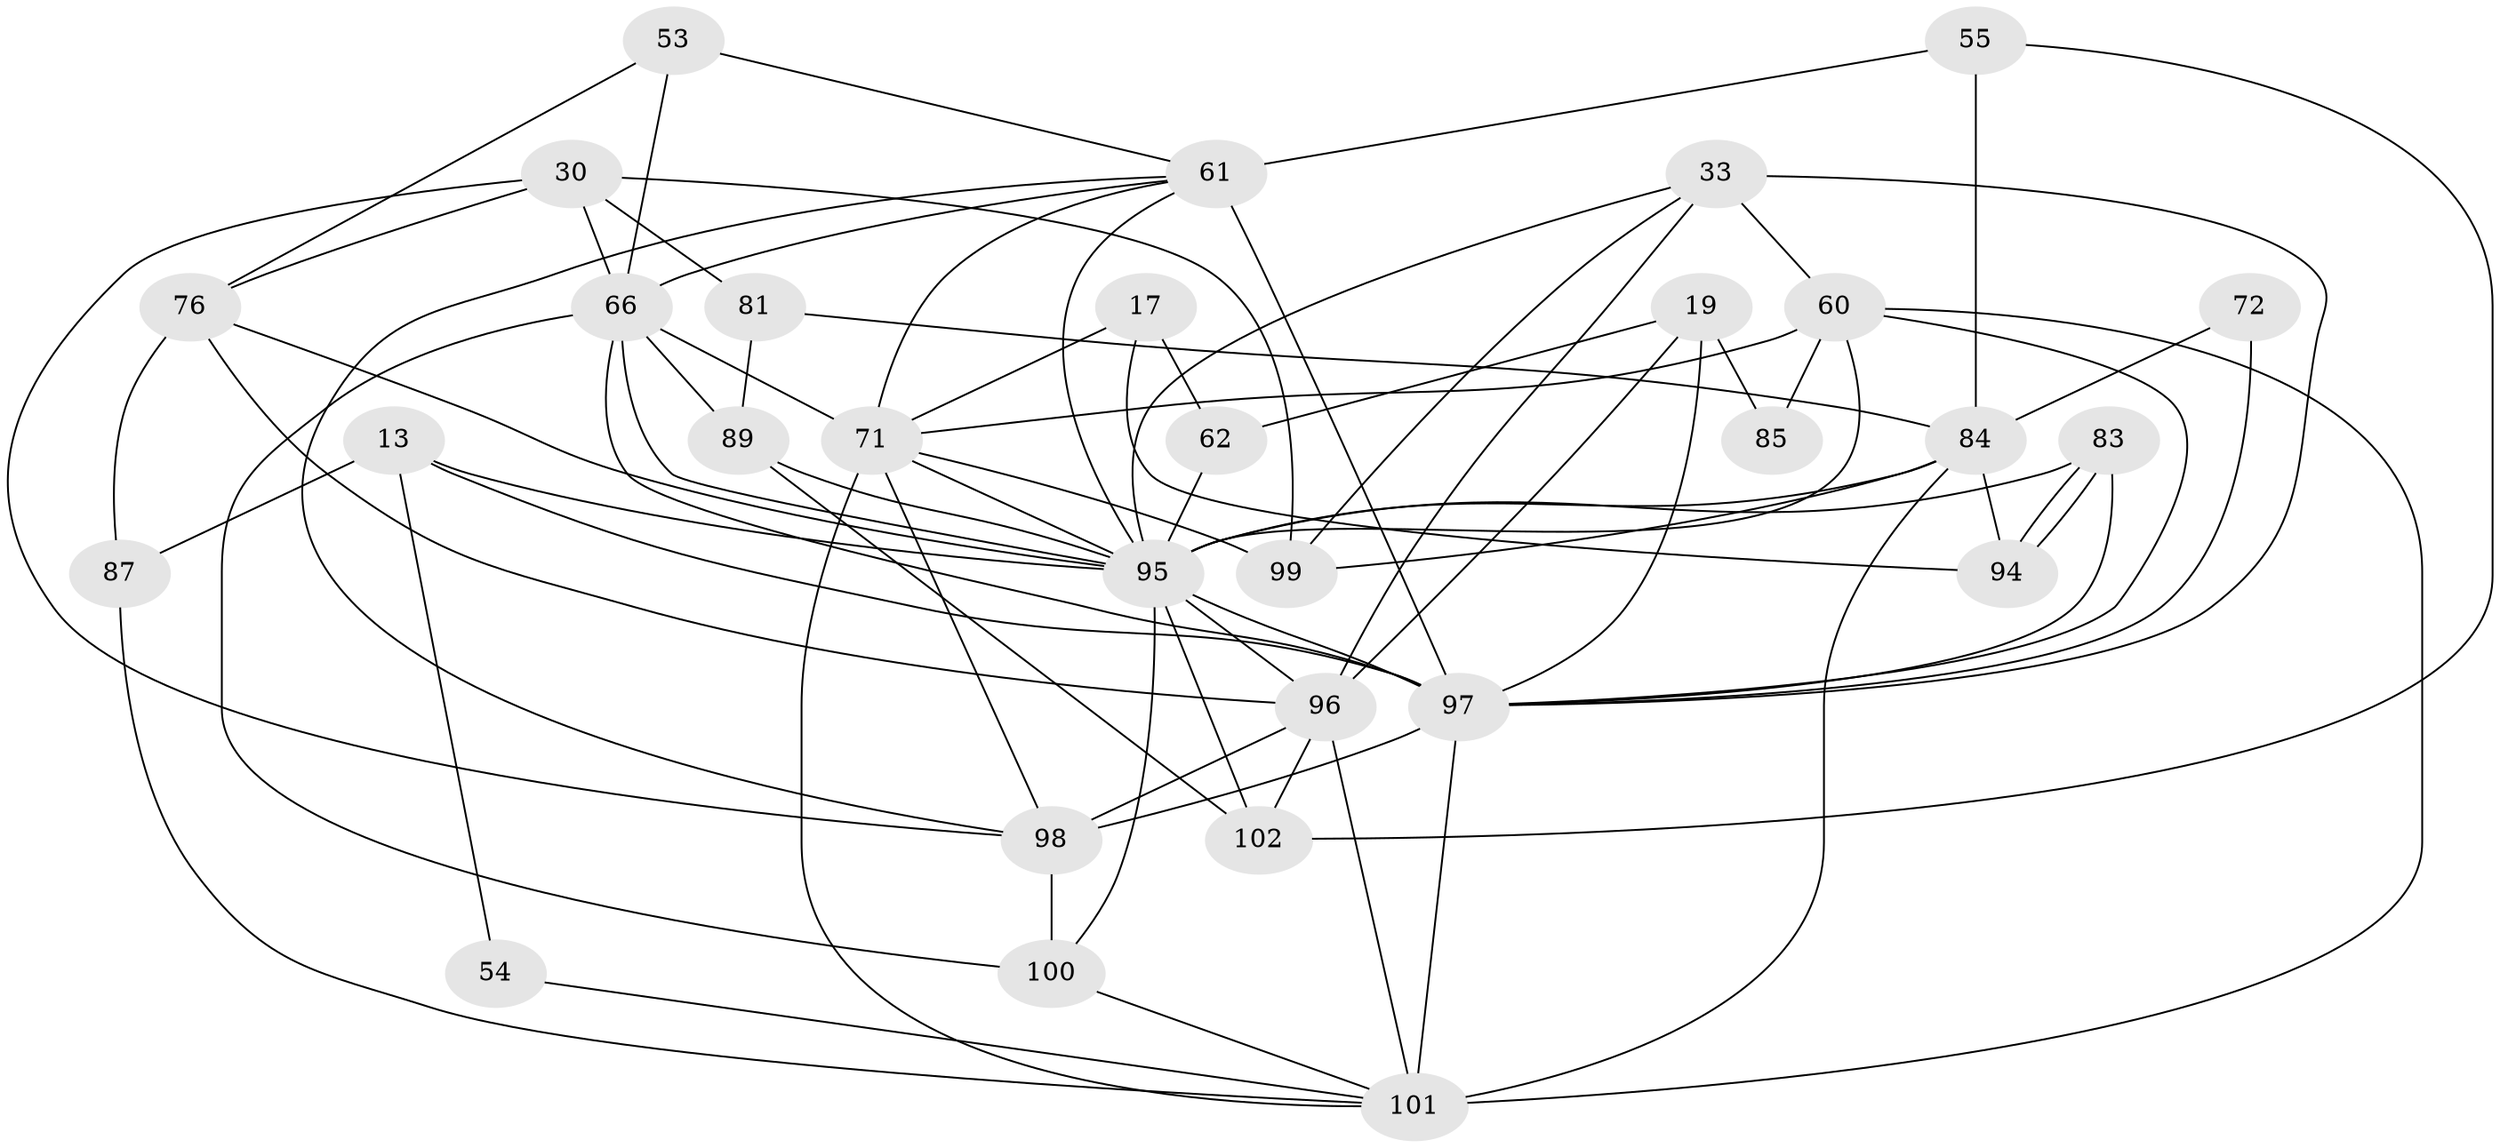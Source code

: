 // original degree distribution, {5: 0.19607843137254902, 6: 0.09803921568627451, 4: 0.3235294117647059, 2: 0.13725490196078433, 3: 0.21568627450980393, 7: 0.0196078431372549, 8: 0.00980392156862745}
// Generated by graph-tools (version 1.1) at 2025/52/03/04/25 21:52:57]
// undirected, 30 vertices, 77 edges
graph export_dot {
graph [start="1"]
  node [color=gray90,style=filled];
  13;
  17;
  19;
  30;
  33 [super="+3"];
  53 [super="+51"];
  54;
  55 [super="+20"];
  60 [super="+31"];
  61 [super="+57+40"];
  62 [super="+4"];
  66 [super="+63"];
  71 [super="+15+18+67+49"];
  72 [super="+44"];
  76 [super="+70"];
  81 [super="+79"];
  83 [super="+39"];
  84 [super="+34+58+26+78"];
  85;
  87 [super="+37"];
  89 [super="+41"];
  94 [super="+11"];
  95 [super="+86+91+77+90"];
  96 [super="+2+65"];
  97 [super="+9+82+35+74"];
  98 [super="+46+64+93"];
  99 [super="+50"];
  100 [super="+36+27+56"];
  101 [super="+14+92"];
  102 [super="+22"];
  13 -- 97;
  13 -- 54;
  13 -- 87;
  13 -- 95 [weight=2];
  17 -- 62 [weight=2];
  17 -- 71;
  17 -- 94;
  19 -- 62 [weight=2];
  19 -- 85;
  19 -- 96;
  19 -- 97;
  30 -- 76 [weight=2];
  30 -- 66 [weight=2];
  30 -- 81 [weight=2];
  30 -- 99;
  30 -- 98;
  33 -- 60 [weight=2];
  33 -- 96 [weight=2];
  33 -- 97 [weight=2];
  33 -- 99;
  33 -- 95;
  53 -- 61;
  53 -- 76;
  53 -- 66 [weight=2];
  54 -- 101;
  55 -- 84 [weight=2];
  55 -- 102;
  55 -- 61 [weight=2];
  60 -- 85;
  60 -- 71;
  60 -- 97;
  60 -- 101;
  60 -- 95;
  61 -- 97 [weight=6];
  61 -- 71 [weight=3];
  61 -- 66;
  61 -- 98 [weight=2];
  61 -- 95;
  62 -- 95 [weight=2];
  66 -- 71;
  66 -- 97;
  66 -- 89;
  66 -- 95;
  66 -- 100;
  71 -- 101;
  71 -- 95 [weight=3];
  71 -- 99;
  71 -- 98;
  72 -- 97 [weight=3];
  72 -- 84;
  76 -- 87;
  76 -- 96;
  76 -- 95;
  81 -- 89;
  81 -- 84;
  83 -- 94 [weight=2];
  83 -- 94;
  83 -- 95;
  83 -- 97 [weight=2];
  84 -- 99;
  84 -- 95 [weight=4];
  84 -- 101 [weight=3];
  84 -- 94;
  87 -- 101;
  89 -- 102 [weight=2];
  89 -- 95 [weight=2];
  95 -- 96 [weight=3];
  95 -- 97 [weight=5];
  95 -- 102;
  95 -- 100 [weight=4];
  96 -- 102;
  96 -- 101 [weight=2];
  96 -- 98;
  97 -- 98 [weight=4];
  97 -- 101 [weight=2];
  98 -- 100 [weight=5];
  100 -- 101;
}
